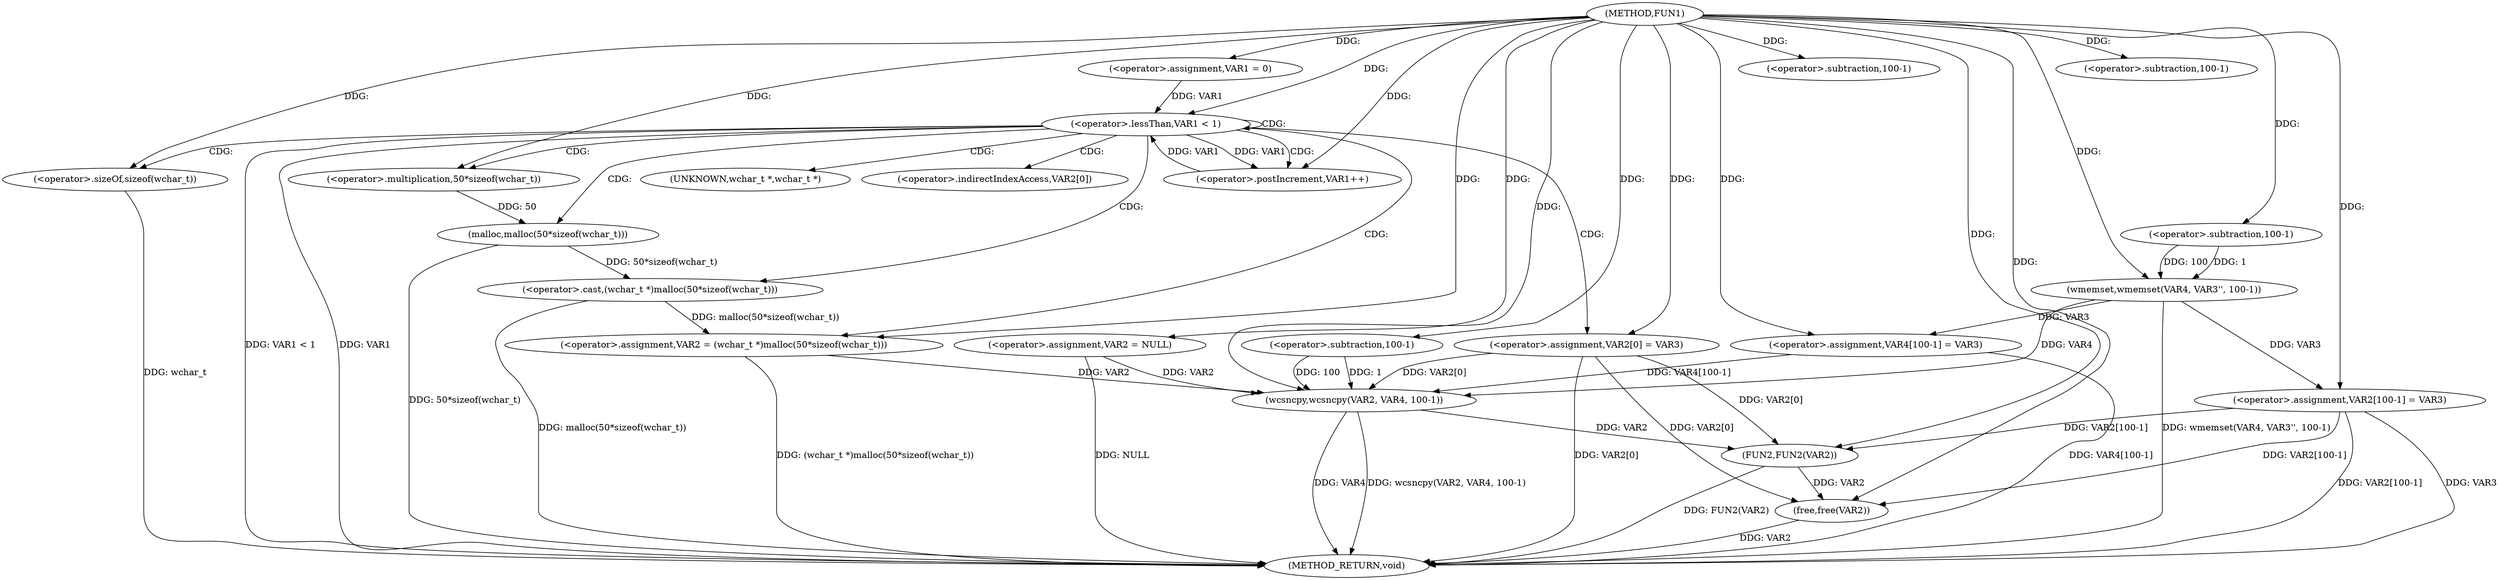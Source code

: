 digraph FUN1 {  
"1000100" [label = "(METHOD,FUN1)" ]
"1000163" [label = "(METHOD_RETURN,void)" ]
"1000104" [label = "(<operator>.assignment,VAR2 = NULL)" ]
"1000108" [label = "(<operator>.assignment,VAR1 = 0)" ]
"1000111" [label = "(<operator>.lessThan,VAR1 < 1)" ]
"1000114" [label = "(<operator>.postIncrement,VAR1++)" ]
"1000117" [label = "(<operator>.assignment,VAR2 = (wchar_t *)malloc(50*sizeof(wchar_t)))" ]
"1000119" [label = "(<operator>.cast,(wchar_t *)malloc(50*sizeof(wchar_t)))" ]
"1000121" [label = "(malloc,malloc(50*sizeof(wchar_t)))" ]
"1000122" [label = "(<operator>.multiplication,50*sizeof(wchar_t))" ]
"1000124" [label = "(<operator>.sizeOf,sizeof(wchar_t))" ]
"1000126" [label = "(<operator>.assignment,VAR2[0] = VAR3)" ]
"1000133" [label = "(wmemset,wmemset(VAR4, VAR3'', 100-1))" ]
"1000136" [label = "(<operator>.subtraction,100-1)" ]
"1000139" [label = "(<operator>.assignment,VAR4[100-1] = VAR3)" ]
"1000142" [label = "(<operator>.subtraction,100-1)" ]
"1000146" [label = "(wcsncpy,wcsncpy(VAR2, VAR4, 100-1))" ]
"1000149" [label = "(<operator>.subtraction,100-1)" ]
"1000152" [label = "(<operator>.assignment,VAR2[100-1] = VAR3)" ]
"1000155" [label = "(<operator>.subtraction,100-1)" ]
"1000159" [label = "(FUN2,FUN2(VAR2))" ]
"1000161" [label = "(free,free(VAR2))" ]
"1000120" [label = "(UNKNOWN,wchar_t *,wchar_t *)" ]
"1000127" [label = "(<operator>.indirectIndexAccess,VAR2[0])" ]
  "1000124" -> "1000163"  [ label = "DDG: wchar_t"] 
  "1000119" -> "1000163"  [ label = "DDG: malloc(50*sizeof(wchar_t))"] 
  "1000146" -> "1000163"  [ label = "DDG: VAR4"] 
  "1000121" -> "1000163"  [ label = "DDG: 50*sizeof(wchar_t)"] 
  "1000117" -> "1000163"  [ label = "DDG: (wchar_t *)malloc(50*sizeof(wchar_t))"] 
  "1000104" -> "1000163"  [ label = "DDG: NULL"] 
  "1000159" -> "1000163"  [ label = "DDG: FUN2(VAR2)"] 
  "1000139" -> "1000163"  [ label = "DDG: VAR4[100-1]"] 
  "1000152" -> "1000163"  [ label = "DDG: VAR3"] 
  "1000126" -> "1000163"  [ label = "DDG: VAR2[0]"] 
  "1000152" -> "1000163"  [ label = "DDG: VAR2[100-1]"] 
  "1000133" -> "1000163"  [ label = "DDG: wmemset(VAR4, VAR3'', 100-1)"] 
  "1000111" -> "1000163"  [ label = "DDG: VAR1"] 
  "1000161" -> "1000163"  [ label = "DDG: VAR2"] 
  "1000146" -> "1000163"  [ label = "DDG: wcsncpy(VAR2, VAR4, 100-1)"] 
  "1000111" -> "1000163"  [ label = "DDG: VAR1 < 1"] 
  "1000100" -> "1000104"  [ label = "DDG: "] 
  "1000100" -> "1000108"  [ label = "DDG: "] 
  "1000114" -> "1000111"  [ label = "DDG: VAR1"] 
  "1000108" -> "1000111"  [ label = "DDG: VAR1"] 
  "1000100" -> "1000111"  [ label = "DDG: "] 
  "1000111" -> "1000114"  [ label = "DDG: VAR1"] 
  "1000100" -> "1000114"  [ label = "DDG: "] 
  "1000119" -> "1000117"  [ label = "DDG: malloc(50*sizeof(wchar_t))"] 
  "1000100" -> "1000117"  [ label = "DDG: "] 
  "1000121" -> "1000119"  [ label = "DDG: 50*sizeof(wchar_t)"] 
  "1000122" -> "1000121"  [ label = "DDG: 50"] 
  "1000100" -> "1000122"  [ label = "DDG: "] 
  "1000100" -> "1000124"  [ label = "DDG: "] 
  "1000100" -> "1000126"  [ label = "DDG: "] 
  "1000100" -> "1000133"  [ label = "DDG: "] 
  "1000136" -> "1000133"  [ label = "DDG: 100"] 
  "1000136" -> "1000133"  [ label = "DDG: 1"] 
  "1000100" -> "1000136"  [ label = "DDG: "] 
  "1000133" -> "1000139"  [ label = "DDG: VAR3"] 
  "1000100" -> "1000139"  [ label = "DDG: "] 
  "1000100" -> "1000142"  [ label = "DDG: "] 
  "1000104" -> "1000146"  [ label = "DDG: VAR2"] 
  "1000126" -> "1000146"  [ label = "DDG: VAR2[0]"] 
  "1000117" -> "1000146"  [ label = "DDG: VAR2"] 
  "1000100" -> "1000146"  [ label = "DDG: "] 
  "1000139" -> "1000146"  [ label = "DDG: VAR4[100-1]"] 
  "1000133" -> "1000146"  [ label = "DDG: VAR4"] 
  "1000149" -> "1000146"  [ label = "DDG: 100"] 
  "1000149" -> "1000146"  [ label = "DDG: 1"] 
  "1000100" -> "1000149"  [ label = "DDG: "] 
  "1000100" -> "1000152"  [ label = "DDG: "] 
  "1000133" -> "1000152"  [ label = "DDG: VAR3"] 
  "1000100" -> "1000155"  [ label = "DDG: "] 
  "1000146" -> "1000159"  [ label = "DDG: VAR2"] 
  "1000126" -> "1000159"  [ label = "DDG: VAR2[0]"] 
  "1000152" -> "1000159"  [ label = "DDG: VAR2[100-1]"] 
  "1000100" -> "1000159"  [ label = "DDG: "] 
  "1000159" -> "1000161"  [ label = "DDG: VAR2"] 
  "1000126" -> "1000161"  [ label = "DDG: VAR2[0]"] 
  "1000152" -> "1000161"  [ label = "DDG: VAR2[100-1]"] 
  "1000100" -> "1000161"  [ label = "DDG: "] 
  "1000111" -> "1000121"  [ label = "CDG: "] 
  "1000111" -> "1000124"  [ label = "CDG: "] 
  "1000111" -> "1000119"  [ label = "CDG: "] 
  "1000111" -> "1000114"  [ label = "CDG: "] 
  "1000111" -> "1000120"  [ label = "CDG: "] 
  "1000111" -> "1000117"  [ label = "CDG: "] 
  "1000111" -> "1000127"  [ label = "CDG: "] 
  "1000111" -> "1000111"  [ label = "CDG: "] 
  "1000111" -> "1000122"  [ label = "CDG: "] 
  "1000111" -> "1000126"  [ label = "CDG: "] 
}
